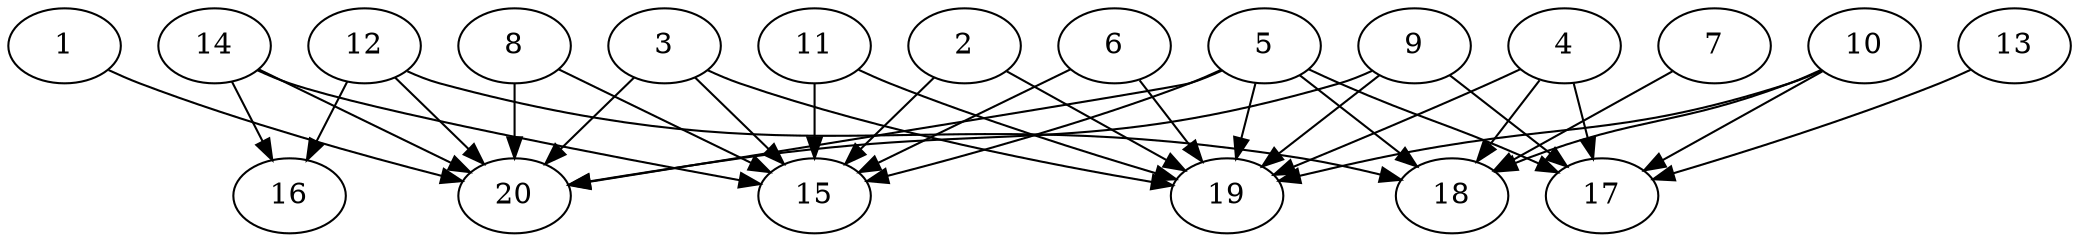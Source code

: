 // DAG automatically generated by daggen at Wed Jul 24 21:21:55 2019
// ./daggen --dot -n 20 --ccr 0.3 --fat 0.8 --regular 0.5 --density 0.6 --mindata 5242880 --maxdata 52428800 
digraph G {
  1 [size="69556907", alpha="0.03", expect_size="20867072"] 
  1 -> 20 [size ="20867072"]
  2 [size="79121067", alpha="0.08", expect_size="23736320"] 
  2 -> 15 [size ="23736320"]
  2 -> 19 [size ="23736320"]
  3 [size="44257280", alpha="0.07", expect_size="13277184"] 
  3 -> 15 [size ="13277184"]
  3 -> 19 [size ="13277184"]
  3 -> 20 [size ="13277184"]
  4 [size="60682240", alpha="0.06", expect_size="18204672"] 
  4 -> 17 [size ="18204672"]
  4 -> 18 [size ="18204672"]
  4 -> 19 [size ="18204672"]
  5 [size="164085760", alpha="0.17", expect_size="49225728"] 
  5 -> 15 [size ="49225728"]
  5 -> 17 [size ="49225728"]
  5 -> 18 [size ="49225728"]
  5 -> 19 [size ="49225728"]
  5 -> 20 [size ="49225728"]
  6 [size="46602240", alpha="0.03", expect_size="13980672"] 
  6 -> 15 [size ="13980672"]
  6 -> 19 [size ="13980672"]
  7 [size="156641280", alpha="0.15", expect_size="46992384"] 
  7 -> 18 [size ="46992384"]
  8 [size="159102293", alpha="0.13", expect_size="47730688"] 
  8 -> 15 [size ="47730688"]
  8 -> 20 [size ="47730688"]
  9 [size="120197120", alpha="0.12", expect_size="36059136"] 
  9 -> 17 [size ="36059136"]
  9 -> 19 [size ="36059136"]
  9 -> 20 [size ="36059136"]
  10 [size="36727467", alpha="0.11", expect_size="11018240"] 
  10 -> 17 [size ="11018240"]
  10 -> 18 [size ="11018240"]
  10 -> 19 [size ="11018240"]
  11 [size="76482560", alpha="0.17", expect_size="22944768"] 
  11 -> 15 [size ="22944768"]
  11 -> 19 [size ="22944768"]
  12 [size="102795947", alpha="0.10", expect_size="30838784"] 
  12 -> 16 [size ="30838784"]
  12 -> 18 [size ="30838784"]
  12 -> 20 [size ="30838784"]
  13 [size="163478187", alpha="0.15", expect_size="49043456"] 
  13 -> 17 [size ="49043456"]
  14 [size="57658027", alpha="0.15", expect_size="17297408"] 
  14 -> 15 [size ="17297408"]
  14 -> 16 [size ="17297408"]
  14 -> 20 [size ="17297408"]
  15 [size="101597867", alpha="0.16", expect_size="30479360"] 
  16 [size="74519893", alpha="0.07", expect_size="22355968"] 
  17 [size="101167787", alpha="0.15", expect_size="30350336"] 
  18 [size="63627947", alpha="0.06", expect_size="19088384"] 
  19 [size="167069013", alpha="0.09", expect_size="50120704"] 
  20 [size="103953067", alpha="0.01", expect_size="31185920"] 
}
